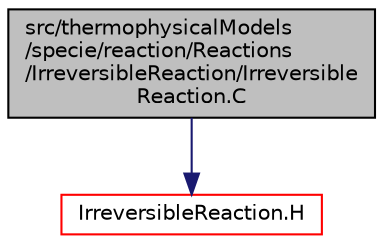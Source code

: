 digraph "src/thermophysicalModels/specie/reaction/Reactions/IrreversibleReaction/IrreversibleReaction.C"
{
  bgcolor="transparent";
  edge [fontname="Helvetica",fontsize="10",labelfontname="Helvetica",labelfontsize="10"];
  node [fontname="Helvetica",fontsize="10",shape=record];
  Node0 [label="src/thermophysicalModels\l/specie/reaction/Reactions\l/IrreversibleReaction/Irreversible\lReaction.C",height=0.2,width=0.4,color="black", fillcolor="grey75", style="filled", fontcolor="black"];
  Node0 -> Node1 [color="midnightblue",fontsize="10",style="solid",fontname="Helvetica"];
  Node1 [label="IrreversibleReaction.H",height=0.2,width=0.4,color="red",URL="$a17015.html"];
}

